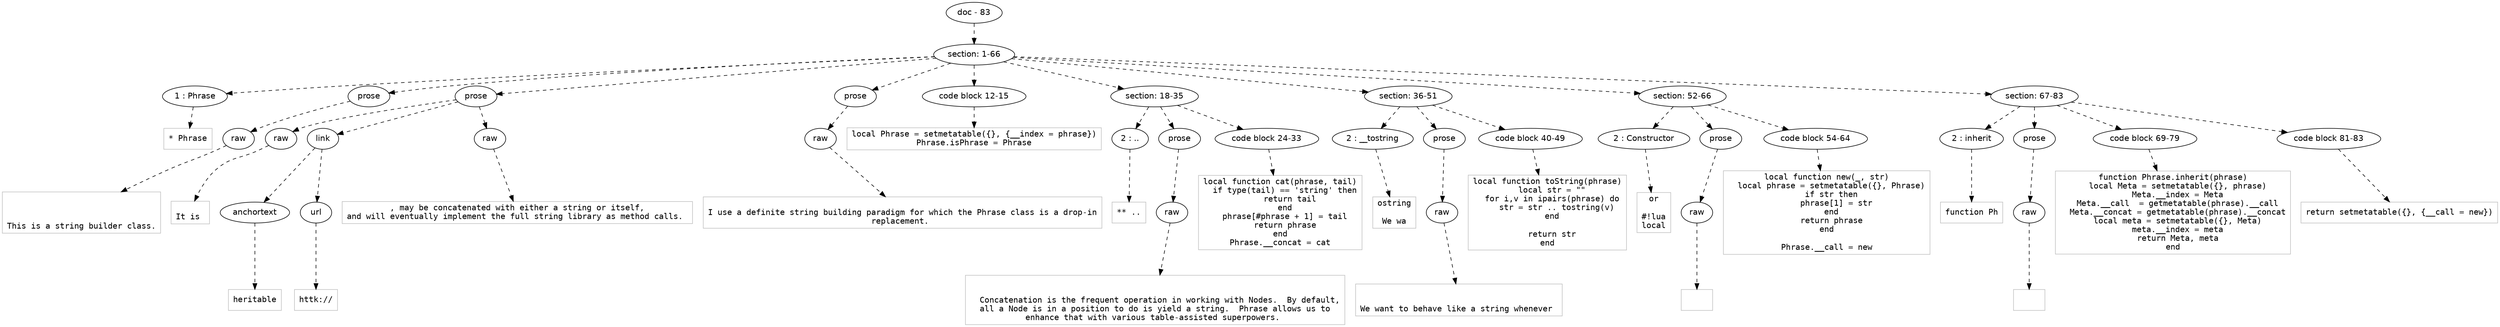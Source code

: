 digraph lpegNode {

node [fontname=Helvetica]
edge [style=dashed]

doc_0 [label="doc - 83"]


doc_0 -> { section_1}
{rank=same; section_1}

section_1 [label="section: 1-66"]


// END RANK doc_0

section_1 -> { header_2 prose_3 prose_4 prose_5 codeblock_6 section_7 section_8 section_9 section_10}
{rank=same; header_2 prose_3 prose_4 prose_5 codeblock_6 section_7 section_8 section_9 section_10}

header_2 [label="1 : Phrase"]

prose_3 [label="prose"]

prose_4 [label="prose"]

prose_5 [label="prose"]

codeblock_6 [label="code block 12-15"]

section_7 [label="section: 18-35"]

section_8 [label="section: 36-51"]

section_9 [label="section: 52-66"]

section_10 [label="section: 67-83"]


// END RANK section_1

header_2 -> leaf_11
leaf_11  [color=Gray,shape=rectangle,fontname=Inconsolata,label="* Phrase"]
// END RANK header_2

prose_3 -> { raw_12}
{rank=same; raw_12}

raw_12 [label="raw"]


// END RANK prose_3

raw_12 -> leaf_13
leaf_13  [color=Gray,shape=rectangle,fontname=Inconsolata,label="


This is a string builder class.
"]
// END RANK raw_12

prose_4 -> { raw_14 link_15 raw_16}
{rank=same; raw_14 link_15 raw_16}

raw_14 [label="raw"]

link_15 [label="link"]

raw_16 [label="raw"]


// END RANK prose_4

raw_14 -> leaf_17
leaf_17  [color=Gray,shape=rectangle,fontname=Inconsolata,label="
It is "]
// END RANK raw_14

link_15 -> { anchortext_18 url_19}
{rank=same; anchortext_18 url_19}

anchortext_18 [label="anchortext"]

url_19 [label="url"]


// END RANK link_15

anchortext_18 -> leaf_20
leaf_20  [color=Gray,shape=rectangle,fontname=Inconsolata,label="heritable"]
// END RANK anchortext_18

url_19 -> leaf_21
leaf_21  [color=Gray,shape=rectangle,fontname=Inconsolata,label="httk://"]
// END RANK url_19

raw_16 -> leaf_22
leaf_22  [color=Gray,shape=rectangle,fontname=Inconsolata,label=", may be concatenated with either a string or itself,
and will eventually implement the full string library as method calls. 
"]
// END RANK raw_16

prose_5 -> { raw_23}
{rank=same; raw_23}

raw_23 [label="raw"]


// END RANK prose_5

raw_23 -> leaf_24
leaf_24  [color=Gray,shape=rectangle,fontname=Inconsolata,label="
I use a definite string building paradigm for which the Phrase class is a drop-in
replacement. 
"]
// END RANK raw_23

codeblock_6 -> leaf_25
leaf_25  [color=Gray,shape=rectangle,fontname=Inconsolata,label="local Phrase = setmetatable({}, {__index = phrase})
Phrase.isPhrase = Phrase"]
// END RANK codeblock_6

section_7 -> { header_26 prose_27 codeblock_28}
{rank=same; header_26 prose_27 codeblock_28}

header_26 [label="2 : .."]

prose_27 [label="prose"]

codeblock_28 [label="code block 24-33"]


// END RANK section_7

header_26 -> leaf_29
leaf_29  [color=Gray,shape=rectangle,fontname=Inconsolata,label="** .."]
// END RANK header_26

prose_27 -> { raw_30}
{rank=same; raw_30}

raw_30 [label="raw"]


// END RANK prose_27

raw_30 -> leaf_31
leaf_31  [color=Gray,shape=rectangle,fontname=Inconsolata,label="

  Concatenation is the frequent operation in working with Nodes.  By default,
all a Node is in a position to do is yield a string.  Phrase allows us to
enhance that with various table-assisted superpowers. 
"]
// END RANK raw_30

codeblock_28 -> leaf_32
leaf_32  [color=Gray,shape=rectangle,fontname=Inconsolata,label="local function cat(phrase, tail)
  if type(tail) == 'string' then
    return tail
  end
  phrase[#phrase + 1] = tail
  return phrase
end
Phrase.__concat = cat"]
// END RANK codeblock_28

section_8 -> { header_33 prose_34 codeblock_35}
{rank=same; header_33 prose_34 codeblock_35}

header_33 [label="2 : __tostring"]

prose_34 [label="prose"]

codeblock_35 [label="code block 40-49"]


// END RANK section_8

header_33 -> leaf_36
leaf_36  [color=Gray,shape=rectangle,fontname=Inconsolata,label="ostring

We wa"]
// END RANK header_33

prose_34 -> { raw_37}
{rank=same; raw_37}

raw_37 [label="raw"]


// END RANK prose_34

raw_37 -> leaf_38
leaf_38  [color=Gray,shape=rectangle,fontname=Inconsolata,label="

We want to behave like a string whenever 
"]
// END RANK raw_37

codeblock_35 -> leaf_39
leaf_39  [color=Gray,shape=rectangle,fontname=Inconsolata,label="local function toString(phrase)
  local str = \"\"
  for i,v in ipairs(phrase) do
    str = str .. tostring(v)
  end

  return str
end"]
// END RANK codeblock_35

section_9 -> { header_40 prose_41 codeblock_42}
{rank=same; header_40 prose_41 codeblock_42}

header_40 [label="2 : Constructor"]

prose_41 [label="prose"]

codeblock_42 [label="code block 54-64"]


// END RANK section_9

header_40 -> leaf_43
leaf_43  [color=Gray,shape=rectangle,fontname=Inconsolata,label="or

#!lua
local"]
// END RANK header_40

prose_41 -> { raw_44}
{rank=same; raw_44}

raw_44 [label="raw"]


// END RANK prose_41

raw_44 -> leaf_45
leaf_45  [color=Gray,shape=rectangle,fontname=Inconsolata,label="
"]
// END RANK raw_44

codeblock_42 -> leaf_46
leaf_46  [color=Gray,shape=rectangle,fontname=Inconsolata,label="local function new(_, str)
  local phrase = setmetatable({}, Phrase)
  if str then
    phrase[1] = str
  end
  return phrase
end

Phrase.__call = new"]
// END RANK codeblock_42

section_10 -> { header_47 prose_48 codeblock_49 codeblock_50}
{rank=same; header_47 prose_48 codeblock_49 codeblock_50}

header_47 [label="2 : inherit"]

prose_48 [label="prose"]

codeblock_49 [label="code block 69-79"]

codeblock_50 [label="code block 81-83"]


// END RANK section_10

header_47 -> leaf_51
leaf_51  [color=Gray,shape=rectangle,fontname=Inconsolata,label="function Ph"]
// END RANK header_47

prose_48 -> { raw_52}
{rank=same; raw_52}

raw_52 [label="raw"]


// END RANK prose_48

raw_52 -> leaf_53
leaf_53  [color=Gray,shape=rectangle,fontname=Inconsolata,label="
"]
// END RANK raw_52

codeblock_49 -> leaf_54
leaf_54  [color=Gray,shape=rectangle,fontname=Inconsolata,label="function Phrase.inherit(phrase)
  local Meta = setmetatable({}, phrase)
  Meta.__index = Meta
  Meta.__call  = getmetatable(phrase).__call
  Meta.__concat = getmetatable(phrase).__concat
  local meta = setmetatable({}, Meta)
  meta.__index = meta
  return Meta, meta
end"]
// END RANK codeblock_49

codeblock_50 -> leaf_55
leaf_55  [color=Gray,shape=rectangle,fontname=Inconsolata,label="return setmetatable({}, {__call = new})"]
// END RANK codeblock_50


}
